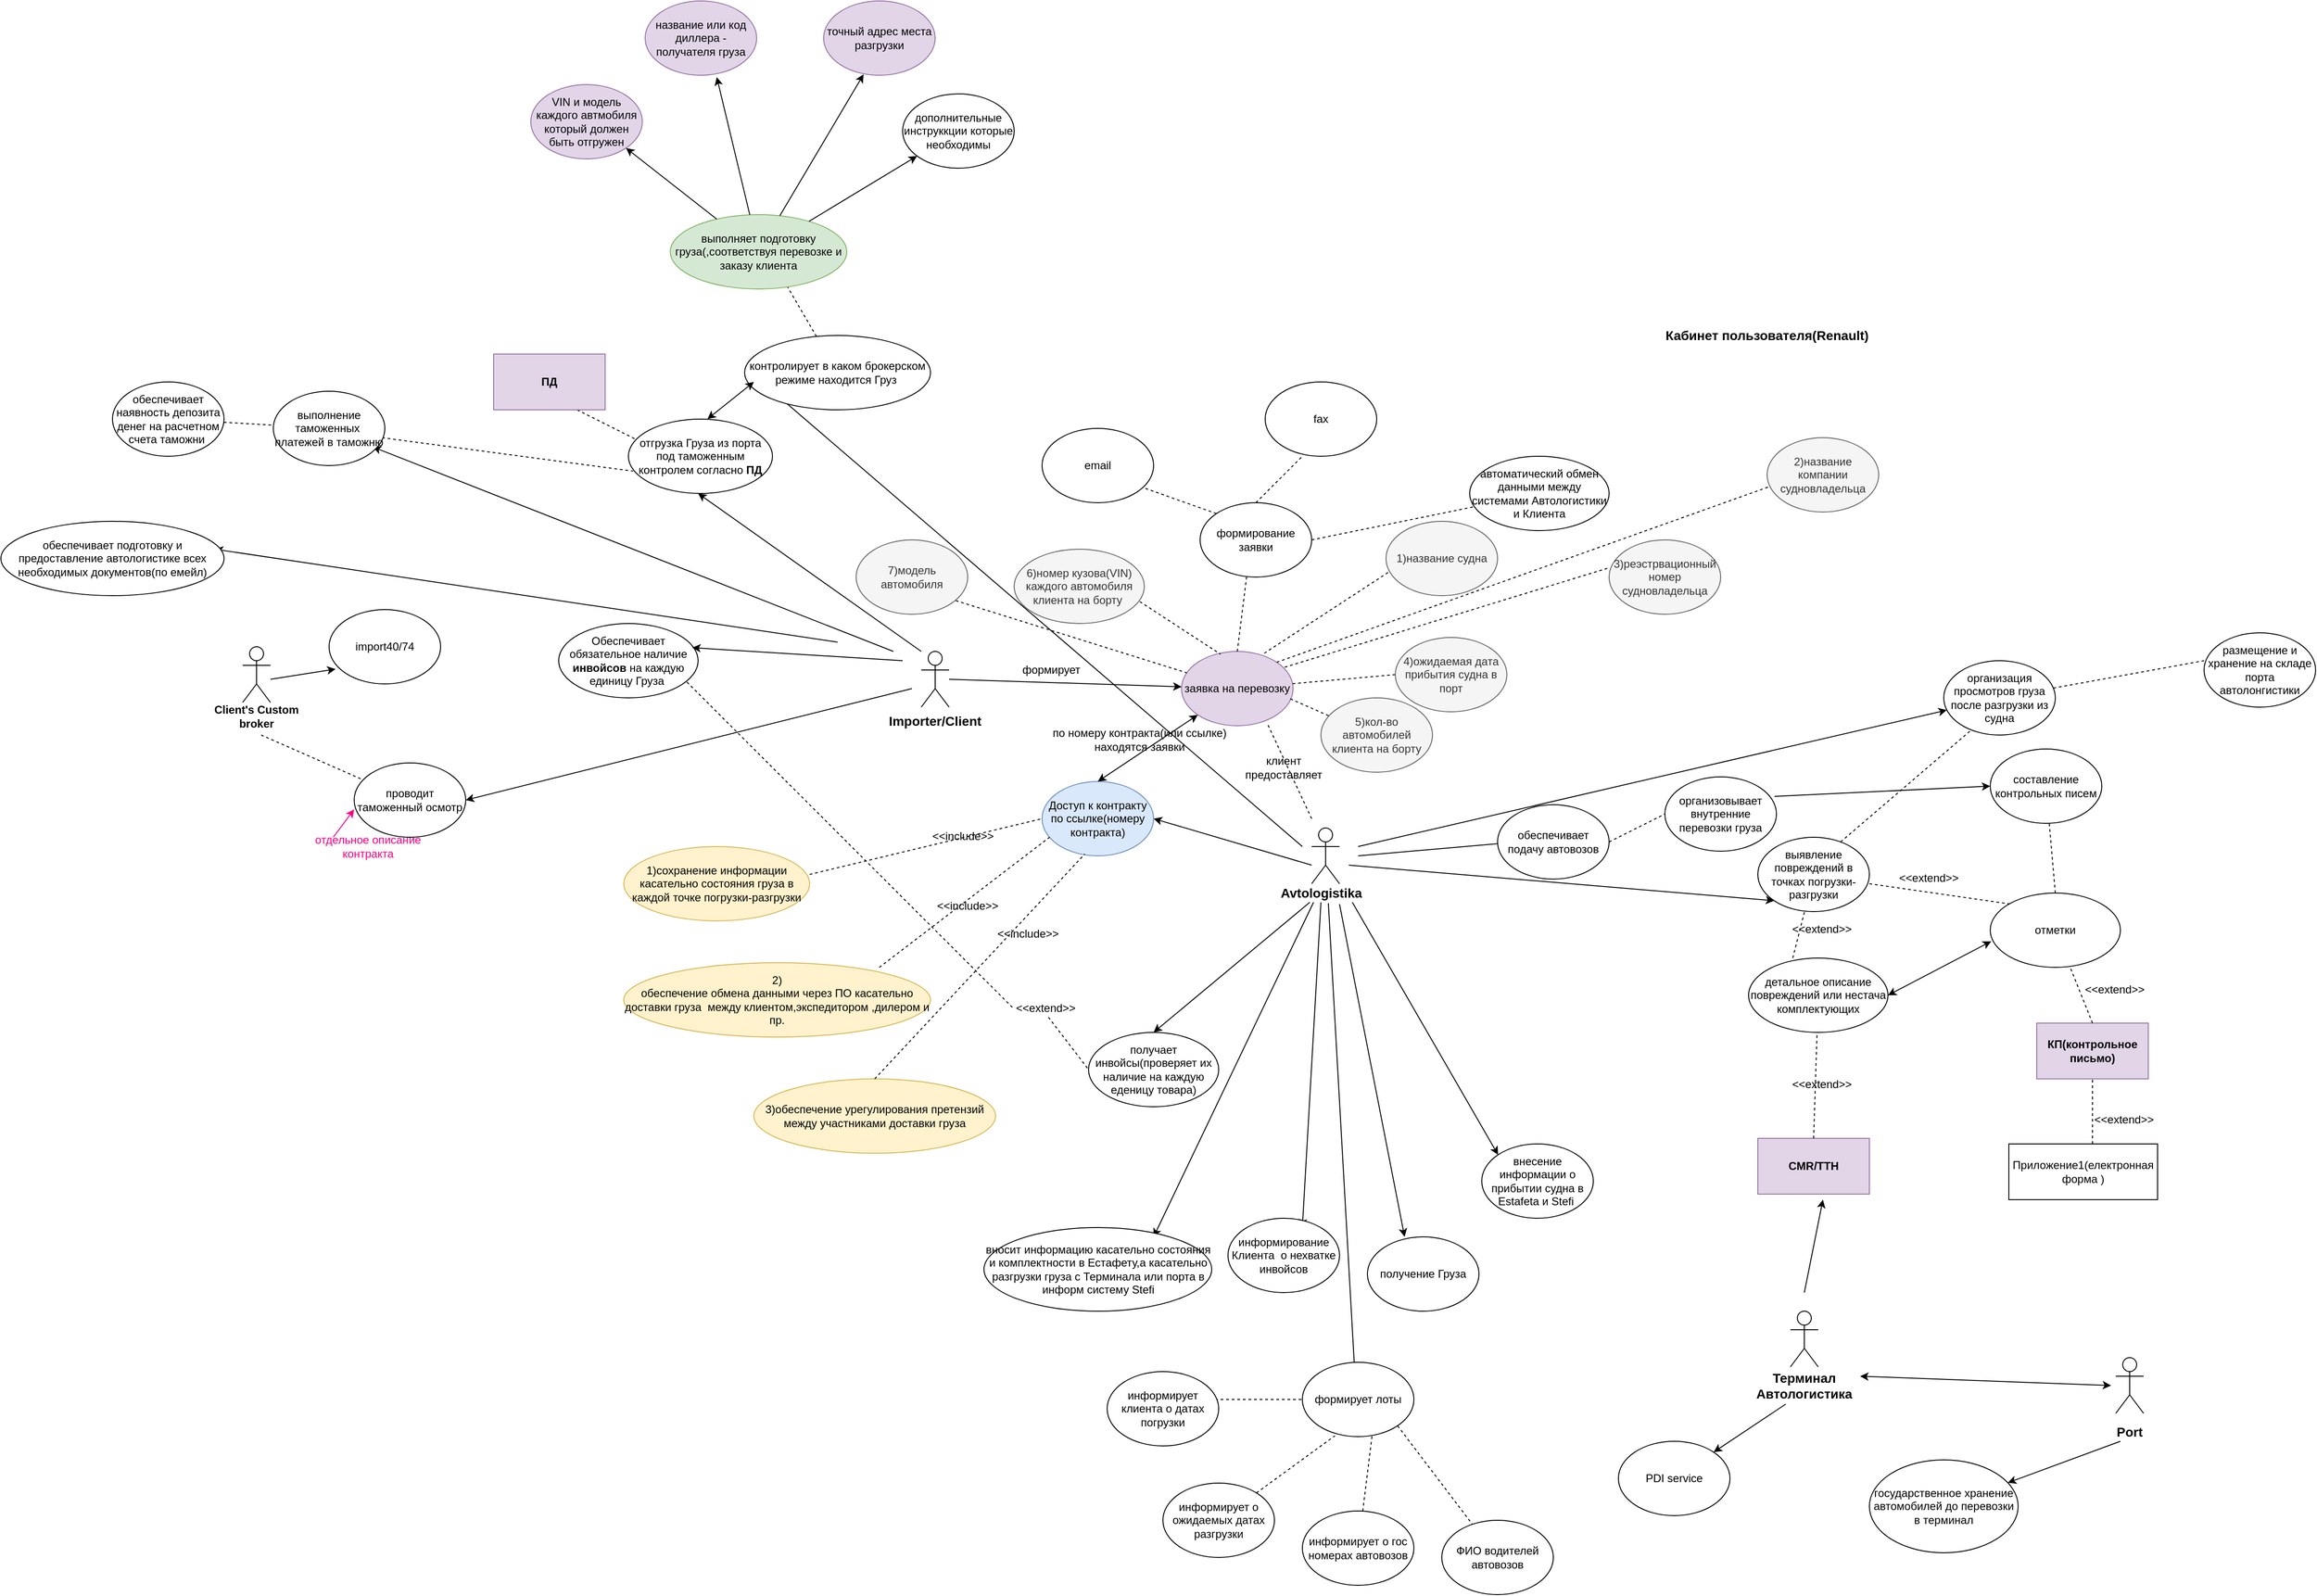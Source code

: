 <mxfile version="11.2.3" type="github" pages="1"><diagram id="N9pYC_5Z49YYsJh5muzs" name="Page-1"><mxGraphModel dx="3076" dy="1965" grid="1" gridSize="10" guides="1" tooltips="1" connect="1" arrows="1" fold="1" page="1" pageScale="1" pageWidth="827" pageHeight="1169" math="0" shadow="0"><root><mxCell id="0"/><mxCell id="1" parent="0"/><mxCell id="Rz2Q2j0IFhYW0Mu0R1Do-1" value="Actor" style="shape=umlActor;verticalLabelPosition=bottom;labelBackgroundColor=#ffffff;verticalAlign=top;html=1;outlineConnect=0;noLabel=1;" vertex="1" parent="1"><mxGeometry x="110" y="230" width="30" height="60" as="geometry"/></mxCell><mxCell id="Rz2Q2j0IFhYW0Mu0R1Do-2" value="&lt;b&gt;&lt;font style=&quot;font-size: 14px&quot;&gt;Avtologistika&lt;/font&gt;&lt;/b&gt;" style="text;html=1;strokeColor=none;fillColor=none;align=center;verticalAlign=middle;whiteSpace=wrap;rounded=0;" vertex="1" parent="1"><mxGeometry x="52.5" y="290" width="135" height="20" as="geometry"/></mxCell><mxCell id="Rz2Q2j0IFhYW0Mu0R1Do-3" value="" style="endArrow=classic;html=1;entryX=0;entryY=1;entryDx=0;entryDy=0;" edge="1" parent="1" target="Rz2Q2j0IFhYW0Mu0R1Do-5"><mxGeometry width="50" height="50" relative="1" as="geometry"><mxPoint x="150" y="270" as="sourcePoint"/><mxPoint x="250" y="120" as="targetPoint"/></mxGeometry></mxCell><mxCell id="Rz2Q2j0IFhYW0Mu0R1Do-4" value="&lt;b&gt;&lt;font style=&quot;font-size: 14px&quot;&gt;Кабинет пользователя(Renault)&lt;/font&gt;&lt;/b&gt;" style="text;html=1;strokeColor=none;fillColor=none;align=center;verticalAlign=middle;whiteSpace=wrap;rounded=0;" vertex="1" parent="1"><mxGeometry x="405" y="-320" width="390" height="40" as="geometry"/></mxCell><mxCell id="Rz2Q2j0IFhYW0Mu0R1Do-5" value="выявление повреждений в точках погрузки-разгрузки" style="ellipse;whiteSpace=wrap;html=1;" vertex="1" parent="1"><mxGeometry x="590" y="240" width="120" height="80" as="geometry"/></mxCell><mxCell id="Rz2Q2j0IFhYW0Mu0R1Do-6" value="&lt;b&gt;CMR/TTH&lt;/b&gt;" style="rounded=0;whiteSpace=wrap;html=1;fillColor=#e1d5e7;strokeColor=#9673a6;" vertex="1" parent="1"><mxGeometry x="590" y="564" width="120" height="60" as="geometry"/></mxCell><mxCell id="Rz2Q2j0IFhYW0Mu0R1Do-7" value="&lt;b&gt;КП(контрольное письмо)&lt;/b&gt;" style="rounded=0;whiteSpace=wrap;html=1;fillColor=#e1d5e7;strokeColor=#9673a6;" vertex="1" parent="1"><mxGeometry x="890" y="440" width="120" height="60" as="geometry"/></mxCell><mxCell id="Rz2Q2j0IFhYW0Mu0R1Do-8" value="" style="endArrow=none;dashed=1;html=1;exitX=0.5;exitY=0;exitDx=0;exitDy=0;" edge="1" parent="1" source="Rz2Q2j0IFhYW0Mu0R1Do-6" target="Rz2Q2j0IFhYW0Mu0R1Do-9"><mxGeometry width="50" height="50" relative="1" as="geometry"><mxPoint x="610" y="480" as="sourcePoint"/><mxPoint x="660" y="440" as="targetPoint"/></mxGeometry></mxCell><mxCell id="Rz2Q2j0IFhYW0Mu0R1Do-9" value="детальное описание повреждений или нестача комплектующих" style="ellipse;whiteSpace=wrap;html=1;" vertex="1" parent="1"><mxGeometry x="580" y="370" width="150" height="80" as="geometry"/></mxCell><mxCell id="Rz2Q2j0IFhYW0Mu0R1Do-10" value="" style="endArrow=none;dashed=1;html=1;exitX=0.317;exitY=0;exitDx=0;exitDy=0;exitPerimeter=0;" edge="1" parent="1" source="Rz2Q2j0IFhYW0Mu0R1Do-9" target="Rz2Q2j0IFhYW0Mu0R1Do-5"><mxGeometry width="50" height="50" relative="1" as="geometry"><mxPoint x="640" y="340" as="sourcePoint"/><mxPoint x="690" y="290" as="targetPoint"/></mxGeometry></mxCell><mxCell id="Rz2Q2j0IFhYW0Mu0R1Do-11" value="отметки" style="ellipse;whiteSpace=wrap;html=1;" vertex="1" parent="1"><mxGeometry x="840" y="300" width="140" height="80" as="geometry"/></mxCell><mxCell id="Rz2Q2j0IFhYW0Mu0R1Do-12" value="" style="endArrow=none;dashed=1;html=1;exitX=1;exitY=0.625;exitDx=0;exitDy=0;exitPerimeter=0;entryX=0;entryY=0;entryDx=0;entryDy=0;" edge="1" parent="1" source="Rz2Q2j0IFhYW0Mu0R1Do-5" target="Rz2Q2j0IFhYW0Mu0R1Do-11"><mxGeometry width="50" height="50" relative="1" as="geometry"><mxPoint x="760" y="300" as="sourcePoint"/><mxPoint x="810" y="250" as="targetPoint"/></mxGeometry></mxCell><mxCell id="Rz2Q2j0IFhYW0Mu0R1Do-13" value="" style="endArrow=none;dashed=1;html=1;exitX=0.5;exitY=0;exitDx=0;exitDy=0;" edge="1" parent="1" source="Rz2Q2j0IFhYW0Mu0R1Do-7" target="Rz2Q2j0IFhYW0Mu0R1Do-11"><mxGeometry width="50" height="50" relative="1" as="geometry"><mxPoint x="960" y="420" as="sourcePoint"/><mxPoint x="1010" y="370" as="targetPoint"/></mxGeometry></mxCell><mxCell id="Rz2Q2j0IFhYW0Mu0R1Do-14" value="" style="endArrow=classic;startArrow=classic;html=1;entryX=0.007;entryY=0.65;entryDx=0;entryDy=0;entryPerimeter=0;exitX=1;exitY=0.5;exitDx=0;exitDy=0;" edge="1" parent="1" source="Rz2Q2j0IFhYW0Mu0R1Do-9" target="Rz2Q2j0IFhYW0Mu0R1Do-11"><mxGeometry width="50" height="50" relative="1" as="geometry"><mxPoint x="760" y="400" as="sourcePoint"/><mxPoint x="810" y="350" as="targetPoint"/></mxGeometry></mxCell><mxCell id="Rz2Q2j0IFhYW0Mu0R1Do-16" value="&amp;lt;&amp;lt;extend&amp;gt;&amp;gt;" style="text;html=1;" vertex="1" parent="1"><mxGeometry x="740" y="270" width="40" height="30" as="geometry"/></mxCell><mxCell id="Rz2Q2j0IFhYW0Mu0R1Do-17" value="&amp;lt;&amp;lt;extend&amp;gt;&amp;gt;" style="text;html=1;" vertex="1" parent="1"><mxGeometry x="625" y="325" width="40" height="30" as="geometry"/></mxCell><mxCell id="Rz2Q2j0IFhYW0Mu0R1Do-18" value="&amp;lt;&amp;lt;extend&amp;gt;&amp;gt;" style="text;html=1;" vertex="1" parent="1"><mxGeometry x="625" y="492" width="40" height="30" as="geometry"/></mxCell><mxCell id="Rz2Q2j0IFhYW0Mu0R1Do-19" value="&amp;lt;&amp;lt;extend&amp;gt;&amp;gt;" style="text;html=1;" vertex="1" parent="1"><mxGeometry x="940" y="390" width="40" height="30" as="geometry"/></mxCell><mxCell id="Rz2Q2j0IFhYW0Mu0R1Do-22" value="" style="endArrow=none;dashed=1;html=1;entryX=0.5;entryY=1;entryDx=0;entryDy=0;" edge="1" parent="1" target="Rz2Q2j0IFhYW0Mu0R1Do-7"><mxGeometry width="50" height="50" relative="1" as="geometry"><mxPoint x="950" y="570" as="sourcePoint"/><mxPoint x="960" y="550" as="targetPoint"/></mxGeometry></mxCell><mxCell id="Rz2Q2j0IFhYW0Mu0R1Do-23" value="&amp;lt;&amp;lt;extend&amp;gt;&amp;gt;" style="text;html=1;" vertex="1" parent="1"><mxGeometry x="950" y="530" width="40" height="30" as="geometry"/></mxCell><mxCell id="Rz2Q2j0IFhYW0Mu0R1Do-24" value="Приложение1(електронная форма )" style="rounded=0;whiteSpace=wrap;html=1;" vertex="1" parent="1"><mxGeometry x="860" y="570" width="160" height="60" as="geometry"/></mxCell><mxCell id="Rz2Q2j0IFhYW0Mu0R1Do-25" value="Доступ к контракту по ссылке(номеру контракта)" style="ellipse;whiteSpace=wrap;html=1;fillColor=#dae8fc;strokeColor=#6c8ebf;" vertex="1" parent="1"><mxGeometry x="-180" y="180" width="120" height="80" as="geometry"/></mxCell><mxCell id="Rz2Q2j0IFhYW0Mu0R1Do-26" value="" style="endArrow=classic;html=1;entryX=1;entryY=0.5;entryDx=0;entryDy=0;" edge="1" parent="1" target="Rz2Q2j0IFhYW0Mu0R1Do-25"><mxGeometry width="50" height="50" relative="1" as="geometry"><mxPoint x="110" y="270" as="sourcePoint"/><mxPoint x="30" y="190" as="targetPoint"/></mxGeometry></mxCell><mxCell id="Rz2Q2j0IFhYW0Mu0R1Do-27" value="заявка на перевозку" style="ellipse;whiteSpace=wrap;html=1;fillColor=#e1d5e7;strokeColor=#9673a6;" vertex="1" parent="1"><mxGeometry x="-30" y="40" width="120" height="80" as="geometry"/></mxCell><mxCell id="Rz2Q2j0IFhYW0Mu0R1Do-28" value="" style="endArrow=classic;startArrow=classic;html=1;entryX=0;entryY=1;entryDx=0;entryDy=0;exitX=0.5;exitY=0;exitDx=0;exitDy=0;" edge="1" parent="1" source="Rz2Q2j0IFhYW0Mu0R1Do-25" target="Rz2Q2j0IFhYW0Mu0R1Do-27"><mxGeometry width="50" height="50" relative="1" as="geometry"><mxPoint x="-120" y="170" as="sourcePoint"/><mxPoint x="-70" y="120" as="targetPoint"/></mxGeometry></mxCell><mxCell id="Rz2Q2j0IFhYW0Mu0R1Do-29" value="по номеру контракта(или ссылке) находятся заявки" style="text;html=1;strokeColor=none;fillColor=none;align=center;verticalAlign=middle;whiteSpace=wrap;rounded=0;" vertex="1" parent="1"><mxGeometry x="-180" y="125" width="210" height="20" as="geometry"/></mxCell><mxCell id="Rz2Q2j0IFhYW0Mu0R1Do-30" value="" style="endArrow=none;dashed=1;html=1;exitX=0.5;exitY=0;exitDx=0;exitDy=0;" edge="1" parent="1" source="Rz2Q2j0IFhYW0Mu0R1Do-27"><mxGeometry width="50" height="50" relative="1" as="geometry"><mxPoint x="-20" y="50" as="sourcePoint"/><mxPoint x="40" y="-40" as="targetPoint"/></mxGeometry></mxCell><mxCell id="Rz2Q2j0IFhYW0Mu0R1Do-31" value="формирование заявки" style="ellipse;whiteSpace=wrap;html=1;" vertex="1" parent="1"><mxGeometry x="-10" y="-120" width="120" height="80" as="geometry"/></mxCell><mxCell id="Rz2Q2j0IFhYW0Mu0R1Do-32" value="" style="endArrow=none;dashed=1;html=1;exitX=0;exitY=0;exitDx=0;exitDy=0;" edge="1" parent="1" source="Rz2Q2j0IFhYW0Mu0R1Do-31"><mxGeometry width="50" height="50" relative="1" as="geometry"><mxPoint x="-50" y="-110" as="sourcePoint"/><mxPoint x="-110" y="-150" as="targetPoint"/></mxGeometry></mxCell><mxCell id="Rz2Q2j0IFhYW0Mu0R1Do-33" value="email" style="ellipse;whiteSpace=wrap;html=1;" vertex="1" parent="1"><mxGeometry x="-180" y="-200" width="120" height="80" as="geometry"/></mxCell><mxCell id="Rz2Q2j0IFhYW0Mu0R1Do-34" value="" style="endArrow=none;dashed=1;html=1;" edge="1" parent="1"><mxGeometry width="50" height="50" relative="1" as="geometry"><mxPoint x="50" y="-120" as="sourcePoint"/><mxPoint x="100" y="-170" as="targetPoint"/></mxGeometry></mxCell><mxCell id="Rz2Q2j0IFhYW0Mu0R1Do-35" value="fax" style="ellipse;whiteSpace=wrap;html=1;" vertex="1" parent="1"><mxGeometry x="60" y="-250" width="120" height="80" as="geometry"/></mxCell><mxCell id="Rz2Q2j0IFhYW0Mu0R1Do-36" value="автоматический обмен данными между системами Автологистики и Клиента" style="ellipse;whiteSpace=wrap;html=1;" vertex="1" parent="1"><mxGeometry x="280" y="-170" width="150" height="80" as="geometry"/></mxCell><mxCell id="Rz2Q2j0IFhYW0Mu0R1Do-37" value="" style="endArrow=none;dashed=1;html=1;exitX=1;exitY=0.5;exitDx=0;exitDy=0;" edge="1" parent="1" source="Rz2Q2j0IFhYW0Mu0R1Do-31" target="Rz2Q2j0IFhYW0Mu0R1Do-36"><mxGeometry width="50" height="50" relative="1" as="geometry"><mxPoint x="170" y="-80" as="sourcePoint"/><mxPoint x="220" y="-130" as="targetPoint"/></mxGeometry></mxCell><mxCell id="Rz2Q2j0IFhYW0Mu0R1Do-38" value="" style="endArrow=classic;html=1;" edge="1" parent="1" target="Rz2Q2j0IFhYW0Mu0R1Do-27"><mxGeometry width="50" height="50" relative="1" as="geometry"><mxPoint x="-280" y="70" as="sourcePoint"/><mxPoint x="-60" y="30" as="targetPoint"/></mxGeometry></mxCell><mxCell id="Rz2Q2j0IFhYW0Mu0R1Do-39" value="Actor" style="shape=umlActor;verticalLabelPosition=bottom;labelBackgroundColor=#ffffff;verticalAlign=top;html=1;outlineConnect=0;noLabel=1;" vertex="1" parent="1"><mxGeometry x="-310" y="40" width="30" height="60" as="geometry"/></mxCell><mxCell id="Rz2Q2j0IFhYW0Mu0R1Do-40" value="&lt;b&gt;&lt;font style=&quot;font-size: 14px&quot;&gt;Importer/Client&lt;/font&gt;&lt;/b&gt;" style="text;html=1;strokeColor=none;fillColor=none;align=center;verticalAlign=middle;whiteSpace=wrap;rounded=0;" vertex="1" parent="1"><mxGeometry x="-330" y="105" width="70" height="20" as="geometry"/></mxCell><mxCell id="Rz2Q2j0IFhYW0Mu0R1Do-43" value="формирует" style="text;html=1;strokeColor=none;fillColor=none;align=center;verticalAlign=middle;whiteSpace=wrap;rounded=0;" vertex="1" parent="1"><mxGeometry x="-190" y="50" width="40" height="20" as="geometry"/></mxCell><mxCell id="Rz2Q2j0IFhYW0Mu0R1Do-44" value="" style="endArrow=none;dashed=1;html=1;exitX=1;exitY=0;exitDx=0;exitDy=0;" edge="1" parent="1" source="Rz2Q2j0IFhYW0Mu0R1Do-27"><mxGeometry width="50" height="50" relative="1" as="geometry"><mxPoint x="80" y="80" as="sourcePoint"/><mxPoint x="610" y="-140" as="targetPoint"/></mxGeometry></mxCell><mxCell id="Rz2Q2j0IFhYW0Mu0R1Do-45" value="" style="endArrow=none;dashed=1;html=1;" edge="1" parent="1" source="Rz2Q2j0IFhYW0Mu0R1Do-27"><mxGeometry width="50" height="50" relative="1" as="geometry"><mxPoint x="150" y="100" as="sourcePoint"/><mxPoint x="200" y="65" as="targetPoint"/></mxGeometry></mxCell><mxCell id="Rz2Q2j0IFhYW0Mu0R1Do-46" value="" style="endArrow=none;dashed=1;html=1;exitX=0.925;exitY=0.213;exitDx=0;exitDy=0;exitPerimeter=0;" edge="1" parent="1" source="Rz2Q2j0IFhYW0Mu0R1Do-27"><mxGeometry width="50" height="50" relative="1" as="geometry"><mxPoint x="170" y="50" as="sourcePoint"/><mxPoint x="430" y="-50" as="targetPoint"/></mxGeometry></mxCell><mxCell id="Rz2Q2j0IFhYW0Mu0R1Do-47" value="" style="endArrow=none;dashed=1;html=1;exitX=0.742;exitY=0.025;exitDx=0;exitDy=0;exitPerimeter=0;" edge="1" parent="1" source="Rz2Q2j0IFhYW0Mu0R1Do-27"><mxGeometry width="50" height="50" relative="1" as="geometry"><mxPoint x="80" y="40" as="sourcePoint"/><mxPoint x="200" y="-50" as="targetPoint"/></mxGeometry></mxCell><mxCell id="Rz2Q2j0IFhYW0Mu0R1Do-48" value="1)название судна" style="ellipse;whiteSpace=wrap;html=1;fillColor=#f5f5f5;strokeColor=#666666;fontColor=#333333;" vertex="1" parent="1"><mxGeometry x="190" y="-100" width="120" height="80" as="geometry"/></mxCell><mxCell id="Rz2Q2j0IFhYW0Mu0R1Do-49" value="4)ожидаемая дата прибытия судна в порт" style="ellipse;whiteSpace=wrap;html=1;fillColor=#f5f5f5;strokeColor=#666666;fontColor=#333333;" vertex="1" parent="1"><mxGeometry x="200" y="25" width="120" height="80" as="geometry"/></mxCell><mxCell id="Rz2Q2j0IFhYW0Mu0R1Do-50" value="2)название компании судновладельца" style="ellipse;whiteSpace=wrap;html=1;fillColor=#f5f5f5;strokeColor=#666666;fontColor=#333333;" vertex="1" parent="1"><mxGeometry x="600" y="-190" width="120" height="80" as="geometry"/></mxCell><mxCell id="Rz2Q2j0IFhYW0Mu0R1Do-51" value="3)реэстрвационный номер судновладельца" style="ellipse;whiteSpace=wrap;html=1;fillColor=#f5f5f5;strokeColor=#666666;fontColor=#333333;" vertex="1" parent="1"><mxGeometry x="430" y="-80" width="120" height="80" as="geometry"/></mxCell><mxCell id="Rz2Q2j0IFhYW0Mu0R1Do-52" value="" style="endArrow=none;dashed=1;html=1;exitX=0.975;exitY=0.638;exitDx=0;exitDy=0;exitPerimeter=0;" edge="1" parent="1" source="Rz2Q2j0IFhYW0Mu0R1Do-27"><mxGeometry width="50" height="50" relative="1" as="geometry"><mxPoint x="80" y="160" as="sourcePoint"/><mxPoint x="130" y="110" as="targetPoint"/></mxGeometry></mxCell><mxCell id="Rz2Q2j0IFhYW0Mu0R1Do-53" value="5)кол-во автомобилей клиента на борту" style="ellipse;whiteSpace=wrap;html=1;fillColor=#f5f5f5;strokeColor=#666666;fontColor=#333333;" vertex="1" parent="1"><mxGeometry x="120" y="90" width="120" height="80" as="geometry"/></mxCell><mxCell id="Rz2Q2j0IFhYW0Mu0R1Do-54" value="" style="endArrow=none;dashed=1;html=1;entryX=0.35;entryY=0.038;entryDx=0;entryDy=0;entryPerimeter=0;" edge="1" parent="1" target="Rz2Q2j0IFhYW0Mu0R1Do-27"><mxGeometry width="50" height="50" relative="1" as="geometry"><mxPoint x="-100" y="-30" as="sourcePoint"/><mxPoint x="-40" as="targetPoint"/></mxGeometry></mxCell><mxCell id="Rz2Q2j0IFhYW0Mu0R1Do-55" value="6)номер кузова(VIN) каждого автомобиля клиента на борту&amp;nbsp;" style="ellipse;whiteSpace=wrap;html=1;fillColor=#f5f5f5;strokeColor=#666666;fontColor=#333333;" vertex="1" parent="1"><mxGeometry x="-210" y="-70" width="140" height="80" as="geometry"/></mxCell><mxCell id="Rz2Q2j0IFhYW0Mu0R1Do-56" value="" style="endArrow=none;dashed=1;html=1;" edge="1" parent="1" target="Rz2Q2j0IFhYW0Mu0R1Do-27"><mxGeometry width="50" height="50" relative="1" as="geometry"><mxPoint x="-290" y="-20" as="sourcePoint"/><mxPoint x="-60" y="10" as="targetPoint"/></mxGeometry></mxCell><mxCell id="Rz2Q2j0IFhYW0Mu0R1Do-57" value="7)модель автомобиля" style="ellipse;whiteSpace=wrap;html=1;fillColor=#f5f5f5;strokeColor=#666666;fontColor=#333333;" vertex="1" parent="1"><mxGeometry x="-380" y="-80" width="120" height="80" as="geometry"/></mxCell><mxCell id="Rz2Q2j0IFhYW0Mu0R1Do-59" value="" style="endArrow=none;dashed=1;html=1;entryX=0;entryY=0.5;entryDx=0;entryDy=0;" edge="1" parent="1" target="Rz2Q2j0IFhYW0Mu0R1Do-25"><mxGeometry width="50" height="50" relative="1" as="geometry"><mxPoint x="-430" y="280" as="sourcePoint"/><mxPoint x="-230" y="250" as="targetPoint"/></mxGeometry></mxCell><mxCell id="Rz2Q2j0IFhYW0Mu0R1Do-60" value="1)&lt;span&gt;сохранение информации касательно состояния груза в каждой точке погрузки-разгрузки&lt;/span&gt;" style="ellipse;whiteSpace=wrap;html=1;fillColor=#fff2cc;strokeColor=#d6b656;" vertex="1" parent="1"><mxGeometry x="-630" y="250" width="200" height="80" as="geometry"/></mxCell><mxCell id="Rz2Q2j0IFhYW0Mu0R1Do-61" value="2)&lt;br/&gt;обеспечение обмена данными через ПО касательно доставки груза&amp;nbsp; между клиентом,экспедитором ,дилером и пр." style="ellipse;whiteSpace=wrap;html=1;fillColor=#fff2cc;strokeColor=#d6b656;" vertex="1" parent="1"><mxGeometry x="-630" y="375" width="330" height="80" as="geometry"/></mxCell><mxCell id="Rz2Q2j0IFhYW0Mu0R1Do-62" value="" style="endArrow=none;dashed=1;html=1;entryX=0.067;entryY=0.75;entryDx=0;entryDy=0;entryPerimeter=0;exitX=0.833;exitY=0.063;exitDx=0;exitDy=0;exitPerimeter=0;" edge="1" parent="1" source="Rz2Q2j0IFhYW0Mu0R1Do-61" target="Rz2Q2j0IFhYW0Mu0R1Do-25"><mxGeometry width="50" height="50" relative="1" as="geometry"><mxPoint x="-250" y="330" as="sourcePoint"/><mxPoint x="-200" y="280" as="targetPoint"/></mxGeometry></mxCell><mxCell id="Rz2Q2j0IFhYW0Mu0R1Do-63" value="&lt;span style=&quot;white-space: normal&quot;&gt;3)обеспечение урегулирования претензий между участниками доставки груза&lt;/span&gt;" style="ellipse;whiteSpace=wrap;html=1;fillColor=#fff2cc;strokeColor=#d6b656;" vertex="1" parent="1"><mxGeometry x="-490" y="500" width="260" height="80" as="geometry"/></mxCell><mxCell id="Rz2Q2j0IFhYW0Mu0R1Do-64" value="" style="endArrow=none;dashed=1;html=1;entryX=0.383;entryY=0.975;entryDx=0;entryDy=0;entryPerimeter=0;exitX=0.5;exitY=0;exitDx=0;exitDy=0;" edge="1" parent="1" source="Rz2Q2j0IFhYW0Mu0R1Do-63" target="Rz2Q2j0IFhYW0Mu0R1Do-25"><mxGeometry width="50" height="50" relative="1" as="geometry"><mxPoint x="-160" y="360" as="sourcePoint"/><mxPoint x="-110" y="310" as="targetPoint"/></mxGeometry></mxCell><mxCell id="Rz2Q2j0IFhYW0Mu0R1Do-65" value="&amp;lt;&amp;lt;include&amp;gt;&amp;gt;" style="text;html=1;" vertex="1" parent="1"><mxGeometry x="-230" y="330" width="40" height="30" as="geometry"/></mxCell><mxCell id="Rz2Q2j0IFhYW0Mu0R1Do-66" value="&amp;lt;&amp;lt;include&amp;gt;&amp;gt;" style="text;html=1;" vertex="1" parent="1"><mxGeometry x="-300" y="225" width="40" height="30" as="geometry"/></mxCell><mxCell id="Rz2Q2j0IFhYW0Mu0R1Do-67" value="&amp;lt;&amp;lt;include&amp;gt;&amp;gt;" style="text;html=1;" vertex="1" parent="1"><mxGeometry x="-295" y="300" width="40" height="30" as="geometry"/></mxCell><mxCell id="Rz2Q2j0IFhYW0Mu0R1Do-68" value="Обеспечивает обязательное наличие &lt;b&gt;инвойсов &lt;/b&gt;на каждую единицу Груза&amp;nbsp;" style="ellipse;whiteSpace=wrap;html=1;" vertex="1" parent="1"><mxGeometry x="-700" y="10" width="150" height="80" as="geometry"/></mxCell><mxCell id="Rz2Q2j0IFhYW0Mu0R1Do-69" value="" style="endArrow=classic;html=1;entryX=0.958;entryY=0.325;entryDx=0;entryDy=0;entryPerimeter=0;" edge="1" parent="1" target="Rz2Q2j0IFhYW0Mu0R1Do-68"><mxGeometry width="50" height="50" relative="1" as="geometry"><mxPoint x="-330" y="50" as="sourcePoint"/><mxPoint x="-410" y="10" as="targetPoint"/></mxGeometry></mxCell><mxCell id="Rz2Q2j0IFhYW0Mu0R1Do-70" value="получает инвойсы(проверяет их наличие на каждую еденицу товара)" style="ellipse;whiteSpace=wrap;html=1;" vertex="1" parent="1"><mxGeometry x="-130" y="450" width="140" height="80" as="geometry"/></mxCell><mxCell id="Rz2Q2j0IFhYW0Mu0R1Do-71" value="" style="endArrow=classic;html=1;entryX=0.5;entryY=0;entryDx=0;entryDy=0;" edge="1" parent="1" source="Rz2Q2j0IFhYW0Mu0R1Do-2" target="Rz2Q2j0IFhYW0Mu0R1Do-70"><mxGeometry width="50" height="50" relative="1" as="geometry"><mxPoint y="380" as="sourcePoint"/><mxPoint x="50" y="330" as="targetPoint"/></mxGeometry></mxCell><mxCell id="Rz2Q2j0IFhYW0Mu0R1Do-72" value="" style="endArrow=none;dashed=1;html=1;exitX=0.92;exitY=0.788;exitDx=0;exitDy=0;exitPerimeter=0;entryX=0;entryY=0.5;entryDx=0;entryDy=0;" edge="1" parent="1" source="Rz2Q2j0IFhYW0Mu0R1Do-73" target="Rz2Q2j0IFhYW0Mu0R1Do-70"><mxGeometry width="50" height="50" relative="1" as="geometry"><mxPoint x="-480" y="190" as="sourcePoint"/><mxPoint x="-430" y="140" as="targetPoint"/></mxGeometry></mxCell><mxCell id="Rz2Q2j0IFhYW0Mu0R1Do-73" value="&amp;lt;&amp;lt;extend&amp;gt;&amp;gt;" style="text;html=1;" vertex="1" parent="1"><mxGeometry x="-210" y="410" width="40" height="30" as="geometry"/></mxCell><mxCell id="Rz2Q2j0IFhYW0Mu0R1Do-74" value="" style="endArrow=none;dashed=1;html=1;exitX=0.92;exitY=0.788;exitDx=0;exitDy=0;exitPerimeter=0;entryX=0;entryY=0.5;entryDx=0;entryDy=0;" edge="1" parent="1" source="Rz2Q2j0IFhYW0Mu0R1Do-68" target="Rz2Q2j0IFhYW0Mu0R1Do-73"><mxGeometry width="50" height="50" relative="1" as="geometry"><mxPoint x="-562" y="73.04" as="sourcePoint"/><mxPoint x="-80" y="490" as="targetPoint"/></mxGeometry></mxCell><mxCell id="Rz2Q2j0IFhYW0Mu0R1Do-75" value="" style="endArrow=classic;html=1;exitX=0.5;exitY=1;exitDx=0;exitDy=0;" edge="1" parent="1" source="Rz2Q2j0IFhYW0Mu0R1Do-2"><mxGeometry width="50" height="50" relative="1" as="geometry"><mxPoint x="110" y="550" as="sourcePoint"/><mxPoint x="100" y="660" as="targetPoint"/></mxGeometry></mxCell><mxCell id="Rz2Q2j0IFhYW0Mu0R1Do-76" value="информирование Клиента&amp;nbsp; о нехватке инвойсов" style="ellipse;whiteSpace=wrap;html=1;" vertex="1" parent="1"><mxGeometry x="20" y="650" width="120" height="80" as="geometry"/></mxCell><mxCell id="Rz2Q2j0IFhYW0Mu0R1Do-77" value="" style="endArrow=classic;html=1;exitX=0.648;exitY=1.1;exitDx=0;exitDy=0;exitPerimeter=0;" edge="1" parent="1" source="Rz2Q2j0IFhYW0Mu0R1Do-2"><mxGeometry width="50" height="50" relative="1" as="geometry"><mxPoint x="140" y="320" as="sourcePoint"/><mxPoint x="210" y="670" as="targetPoint"/></mxGeometry></mxCell><mxCell id="Rz2Q2j0IFhYW0Mu0R1Do-78" value="получение Груза" style="ellipse;whiteSpace=wrap;html=1;" vertex="1" parent="1"><mxGeometry x="170" y="670" width="120" height="80" as="geometry"/></mxCell><mxCell id="Rz2Q2j0IFhYW0Mu0R1Do-79" value="" style="endArrow=classic;html=1;" edge="1" parent="1" target="Rz2Q2j0IFhYW0Mu0R1Do-80"><mxGeometry width="50" height="50" relative="1" as="geometry"><mxPoint x="160" y="250" as="sourcePoint"/><mxPoint x="560" y="90" as="targetPoint"/></mxGeometry></mxCell><mxCell id="Rz2Q2j0IFhYW0Mu0R1Do-80" value="организация просмотров груза после разгрузки из судна" style="ellipse;whiteSpace=wrap;html=1;" vertex="1" parent="1"><mxGeometry x="790" y="50" width="120" height="80" as="geometry"/></mxCell><mxCell id="Rz2Q2j0IFhYW0Mu0R1Do-81" value="составление контрольных писем" style="ellipse;whiteSpace=wrap;html=1;" vertex="1" parent="1"><mxGeometry x="840" y="145" width="120" height="80" as="geometry"/></mxCell><mxCell id="Rz2Q2j0IFhYW0Mu0R1Do-82" value="" style="endArrow=classic;html=1;entryX=0;entryY=0.5;entryDx=0;entryDy=0;exitX=0.983;exitY=0.263;exitDx=0;exitDy=0;exitPerimeter=0;" edge="1" parent="1" source="Rz2Q2j0IFhYW0Mu0R1Do-132" target="Rz2Q2j0IFhYW0Mu0R1Do-81"><mxGeometry width="50" height="50" relative="1" as="geometry"><mxPoint x="710" y="180" as="sourcePoint"/><mxPoint x="580" y="170" as="targetPoint"/></mxGeometry></mxCell><mxCell id="Rz2Q2j0IFhYW0Mu0R1Do-87" value="" style="endArrow=none;dashed=1;html=1;exitX=0.5;exitY=0;exitDx=0;exitDy=0;" edge="1" parent="1" source="Rz2Q2j0IFhYW0Mu0R1Do-11" target="Rz2Q2j0IFhYW0Mu0R1Do-81"><mxGeometry width="50" height="50" relative="1" as="geometry"><mxPoint x="930" y="290" as="sourcePoint"/><mxPoint x="980" y="240" as="targetPoint"/></mxGeometry></mxCell><mxCell id="Rz2Q2j0IFhYW0Mu0R1Do-88" value="" style="endArrow=none;dashed=1;html=1;entryX=0.233;entryY=0.95;entryDx=0;entryDy=0;entryPerimeter=0;exitX=0.742;exitY=0.063;exitDx=0;exitDy=0;exitPerimeter=0;" edge="1" parent="1" source="Rz2Q2j0IFhYW0Mu0R1Do-5" target="Rz2Q2j0IFhYW0Mu0R1Do-80"><mxGeometry width="50" height="50" relative="1" as="geometry"><mxPoint x="690" y="240" as="sourcePoint"/><mxPoint x="810" y="150" as="targetPoint"/></mxGeometry></mxCell><mxCell id="Rz2Q2j0IFhYW0Mu0R1Do-89" value="" style="endArrow=classic;html=1;exitX=0.75;exitY=1;exitDx=0;exitDy=0;entryX=0;entryY=0;entryDx=0;entryDy=0;" edge="1" parent="1" source="Rz2Q2j0IFhYW0Mu0R1Do-2" target="Rz2Q2j0IFhYW0Mu0R1Do-90"><mxGeometry width="50" height="50" relative="1" as="geometry"><mxPoint x="230" y="480" as="sourcePoint"/><mxPoint x="390" y="830" as="targetPoint"/></mxGeometry></mxCell><mxCell id="Rz2Q2j0IFhYW0Mu0R1Do-90" value="внесение информации о прибытии судна в Estafeta и Stefi&amp;nbsp;" style="ellipse;whiteSpace=wrap;html=1;" vertex="1" parent="1"><mxGeometry x="293" y="570" width="120" height="80" as="geometry"/></mxCell><mxCell id="Rz2Q2j0IFhYW0Mu0R1Do-91" value="" style="endArrow=none;dashed=1;html=1;" edge="1" parent="1" source="Rz2Q2j0IFhYW0Mu0R1Do-80"><mxGeometry width="50" height="50" relative="1" as="geometry"><mxPoint x="1020" y="100" as="sourcePoint"/><mxPoint x="1070" y="50" as="targetPoint"/></mxGeometry></mxCell><mxCell id="Rz2Q2j0IFhYW0Mu0R1Do-92" value="размещение и хранение на складе порта автолонгистики" style="ellipse;whiteSpace=wrap;html=1;" vertex="1" parent="1"><mxGeometry x="1070" y="20" width="120" height="80" as="geometry"/></mxCell><mxCell id="Rz2Q2j0IFhYW0Mu0R1Do-93" value="" style="endArrow=classic;html=1;" edge="1" parent="1"><mxGeometry width="50" height="50" relative="1" as="geometry"><mxPoint x="-320" y="80" as="sourcePoint"/><mxPoint x="-800" y="200" as="targetPoint"/></mxGeometry></mxCell><mxCell id="Rz2Q2j0IFhYW0Mu0R1Do-94" value="проводит таможенный осмотр" style="ellipse;whiteSpace=wrap;html=1;" vertex="1" parent="1"><mxGeometry x="-920" y="160" width="120" height="80" as="geometry"/></mxCell><mxCell id="Rz2Q2j0IFhYW0Mu0R1Do-95" value="" style="endArrow=none;dashed=1;html=1;exitX=0.058;exitY=0.213;exitDx=0;exitDy=0;exitPerimeter=0;" edge="1" parent="1" source="Rz2Q2j0IFhYW0Mu0R1Do-94"><mxGeometry width="50" height="50" relative="1" as="geometry"><mxPoint x="-980" y="140" as="sourcePoint"/><mxPoint x="-1020" y="130" as="targetPoint"/></mxGeometry></mxCell><mxCell id="Rz2Q2j0IFhYW0Mu0R1Do-97" value="Actor" style="shape=umlActor;verticalLabelPosition=bottom;labelBackgroundColor=#ffffff;verticalAlign=top;html=1;outlineConnect=0;noLabel=1;" vertex="1" parent="1"><mxGeometry x="-1040" y="35" width="30" height="60" as="geometry"/></mxCell><mxCell id="Rz2Q2j0IFhYW0Mu0R1Do-98" value="&lt;b&gt;Client's Custom broker&lt;/b&gt;" style="text;html=1;strokeColor=none;fillColor=none;align=center;verticalAlign=middle;whiteSpace=wrap;rounded=0;" vertex="1" parent="1"><mxGeometry x="-1080" y="100" width="110" height="20" as="geometry"/></mxCell><mxCell id="Rz2Q2j0IFhYW0Mu0R1Do-99" value="import40/74" style="ellipse;whiteSpace=wrap;html=1;" vertex="1" parent="1"><mxGeometry x="-947" y="-5" width="120" height="80" as="geometry"/></mxCell><mxCell id="Rz2Q2j0IFhYW0Mu0R1Do-100" value="" style="endArrow=classic;html=1;entryX=0.058;entryY=0.8;entryDx=0;entryDy=0;entryPerimeter=0;" edge="1" parent="1" target="Rz2Q2j0IFhYW0Mu0R1Do-99"><mxGeometry width="50" height="50" relative="1" as="geometry"><mxPoint x="-1010" y="70" as="sourcePoint"/><mxPoint x="-930" y="10" as="targetPoint"/></mxGeometry></mxCell><mxCell id="Rz2Q2j0IFhYW0Mu0R1Do-101" value="" style="endArrow=none;dashed=1;html=1;entryX=0.767;entryY=0.963;entryDx=0;entryDy=0;entryPerimeter=0;" edge="1" parent="1" target="Rz2Q2j0IFhYW0Mu0R1Do-27"><mxGeometry width="50" height="50" relative="1" as="geometry"><mxPoint x="110" y="220" as="sourcePoint"/><mxPoint x="100" y="160" as="targetPoint"/></mxGeometry></mxCell><mxCell id="Rz2Q2j0IFhYW0Mu0R1Do-102" value="клиент предоставляет" style="text;html=1;strokeColor=none;fillColor=none;align=center;verticalAlign=middle;whiteSpace=wrap;rounded=0;" vertex="1" parent="1"><mxGeometry x="60" y="155" width="40" height="20" as="geometry"/></mxCell><mxCell id="Rz2Q2j0IFhYW0Mu0R1Do-103" value="&lt;font color=&quot;#ff0080&quot;&gt;отдельное описание контракта&lt;/font&gt;" style="text;html=1;strokeColor=none;fillColor=none;align=center;verticalAlign=middle;whiteSpace=wrap;rounded=0;" vertex="1" parent="1"><mxGeometry x="-980" y="240" width="150" height="20" as="geometry"/></mxCell><mxCell id="Rz2Q2j0IFhYW0Mu0R1Do-104" value="" style="endArrow=classic;html=1;exitX=0.25;exitY=0;exitDx=0;exitDy=0;strokeColor=#FF0080;" edge="1" parent="1" source="Rz2Q2j0IFhYW0Mu0R1Do-103"><mxGeometry width="50" height="50" relative="1" as="geometry"><mxPoint x="-980" y="260" as="sourcePoint"/><mxPoint x="-920" y="210" as="targetPoint"/></mxGeometry></mxCell><mxCell id="Rz2Q2j0IFhYW0Mu0R1Do-105" value="" style="endArrow=classic;html=1;strokeColor=#000000;" edge="1" parent="1"><mxGeometry width="50" height="50" relative="1" as="geometry"><mxPoint x="-310" y="40" as="sourcePoint"/><mxPoint x="-550" y="-130" as="targetPoint"/></mxGeometry></mxCell><mxCell id="Rz2Q2j0IFhYW0Mu0R1Do-106" value="отгрузка Груза из порта под таможенным контролем согласно &lt;b&gt;ПД&lt;/b&gt;" style="ellipse;whiteSpace=wrap;html=1;" vertex="1" parent="1"><mxGeometry x="-625" y="-210" width="155" height="80" as="geometry"/></mxCell><mxCell id="Rz2Q2j0IFhYW0Mu0R1Do-107" value="" style="endArrow=none;dashed=1;html=1;strokeColor=#000000;exitX=0.042;exitY=0.263;exitDx=0;exitDy=0;exitPerimeter=0;" edge="1" parent="1" source="Rz2Q2j0IFhYW0Mu0R1Do-106"><mxGeometry width="50" height="50" relative="1" as="geometry"><mxPoint x="-770" y="-190" as="sourcePoint"/><mxPoint x="-720" y="-240" as="targetPoint"/></mxGeometry></mxCell><mxCell id="Rz2Q2j0IFhYW0Mu0R1Do-108" value="&lt;b&gt;ПД&lt;/b&gt;" style="rounded=0;whiteSpace=wrap;html=1;fillColor=#e1d5e7;strokeColor=#9673a6;" vertex="1" parent="1"><mxGeometry x="-770" y="-280" width="120" height="60" as="geometry"/></mxCell><mxCell id="Rz2Q2j0IFhYW0Mu0R1Do-109" value="" style="endArrow=classic;html=1;strokeColor=#000000;" edge="1" parent="1"><mxGeometry width="50" height="50" relative="1" as="geometry"><mxPoint x="-340" y="40" as="sourcePoint"/><mxPoint x="-900" y="-180" as="targetPoint"/></mxGeometry></mxCell><mxCell id="Rz2Q2j0IFhYW0Mu0R1Do-110" value="" style="endArrow=none;dashed=1;html=1;strokeColor=#000000;entryX=0.032;entryY=0.7;entryDx=0;entryDy=0;entryPerimeter=0;" edge="1" parent="1" target="Rz2Q2j0IFhYW0Mu0R1Do-106"><mxGeometry width="50" height="50" relative="1" as="geometry"><mxPoint x="-890" y="-190" as="sourcePoint"/><mxPoint x="-640" y="-160" as="targetPoint"/></mxGeometry></mxCell><mxCell id="Rz2Q2j0IFhYW0Mu0R1Do-111" value="выполнение таможенных&amp;nbsp; платежей в таможню" style="ellipse;whiteSpace=wrap;html=1;" vertex="1" parent="1"><mxGeometry x="-1007" y="-240" width="120" height="80" as="geometry"/></mxCell><mxCell id="Rz2Q2j0IFhYW0Mu0R1Do-112" value="" style="endArrow=none;dashed=1;html=1;strokeColor=#000000;" edge="1" parent="1" source="Rz2Q2j0IFhYW0Mu0R1Do-113" target="Rz2Q2j0IFhYW0Mu0R1Do-111"><mxGeometry width="50" height="50" relative="1" as="geometry"><mxPoint x="-1120" y="-210" as="sourcePoint"/><mxPoint x="-1060" y="-230" as="targetPoint"/></mxGeometry></mxCell><mxCell id="Rz2Q2j0IFhYW0Mu0R1Do-113" value="обеспечивает наявность депозита денег на расчетном счета таможни&amp;nbsp;" style="ellipse;whiteSpace=wrap;html=1;" vertex="1" parent="1"><mxGeometry x="-1180" y="-250" width="120" height="80" as="geometry"/></mxCell><mxCell id="Rz2Q2j0IFhYW0Mu0R1Do-114" value="" style="endArrow=classic;html=1;strokeColor=#000000;" edge="1" parent="1"><mxGeometry width="50" height="50" relative="1" as="geometry"><mxPoint x="100" y="250" as="sourcePoint"/><mxPoint x="-470" y="-240" as="targetPoint"/></mxGeometry></mxCell><mxCell id="Rz2Q2j0IFhYW0Mu0R1Do-116" value="контролирует в каком брокерском режиме находится Груз&amp;nbsp;" style="ellipse;whiteSpace=wrap;html=1;" vertex="1" parent="1"><mxGeometry x="-500" y="-300" width="200" height="80" as="geometry"/></mxCell><mxCell id="Rz2Q2j0IFhYW0Mu0R1Do-118" value="" style="endArrow=classic;startArrow=classic;html=1;strokeColor=#000000;" edge="1" parent="1"><mxGeometry width="50" height="50" relative="1" as="geometry"><mxPoint x="-540" y="-210" as="sourcePoint"/><mxPoint x="-490" y="-250" as="targetPoint"/><Array as="points"/></mxGeometry></mxCell><mxCell id="Rz2Q2j0IFhYW0Mu0R1Do-119" value="" style="endArrow=none;dashed=1;html=1;strokeColor=#000000;" edge="1" parent="1" source="Rz2Q2j0IFhYW0Mu0R1Do-116"><mxGeometry width="50" height="50" relative="1" as="geometry"><mxPoint x="-520" y="-360" as="sourcePoint"/><mxPoint x="-470" y="-380" as="targetPoint"/></mxGeometry></mxCell><mxCell id="Rz2Q2j0IFhYW0Mu0R1Do-120" value="выполняет подготовку груза(,соответствуя перевозке и заказу клиента" style="ellipse;whiteSpace=wrap;html=1;fillColor=#d5e8d4;strokeColor=#82b366;" vertex="1" parent="1"><mxGeometry x="-580" y="-430" width="190" height="80" as="geometry"/></mxCell><mxCell id="Rz2Q2j0IFhYW0Mu0R1Do-121" value="VIN и модель каждого автмобиля который должен быть отгружен" style="ellipse;whiteSpace=wrap;html=1;fillColor=#e1d5e7;strokeColor=#9673a6;" vertex="1" parent="1"><mxGeometry x="-730" y="-570" width="120" height="80" as="geometry"/></mxCell><mxCell id="Rz2Q2j0IFhYW0Mu0R1Do-122" value="название или код диллера - получателя груза" style="ellipse;whiteSpace=wrap;html=1;fillColor=#e1d5e7;strokeColor=#9673a6;" vertex="1" parent="1"><mxGeometry x="-607" y="-660" width="120" height="80" as="geometry"/></mxCell><mxCell id="Rz2Q2j0IFhYW0Mu0R1Do-123" value="точный адрес места разгрузки" style="ellipse;whiteSpace=wrap;html=1;fillColor=#e1d5e7;strokeColor=#9673a6;" vertex="1" parent="1"><mxGeometry x="-415" y="-660" width="120" height="80" as="geometry"/></mxCell><mxCell id="Rz2Q2j0IFhYW0Mu0R1Do-124" value="дополнительные инструккции которые необходимы" style="ellipse;whiteSpace=wrap;html=1;" vertex="1" parent="1"><mxGeometry x="-330" y="-560" width="120" height="80" as="geometry"/></mxCell><mxCell id="Rz2Q2j0IFhYW0Mu0R1Do-125" value="" style="endArrow=classic;html=1;strokeColor=#000000;entryX=1;entryY=1;entryDx=0;entryDy=0;" edge="1" parent="1" source="Rz2Q2j0IFhYW0Mu0R1Do-120" target="Rz2Q2j0IFhYW0Mu0R1Do-121"><mxGeometry width="50" height="50" relative="1" as="geometry"><mxPoint x="-610" y="-420" as="sourcePoint"/><mxPoint x="-560" y="-470" as="targetPoint"/></mxGeometry></mxCell><mxCell id="Rz2Q2j0IFhYW0Mu0R1Do-126" value="" style="endArrow=classic;html=1;strokeColor=#000000;entryX=0.642;entryY=1.025;entryDx=0;entryDy=0;entryPerimeter=0;" edge="1" parent="1" source="Rz2Q2j0IFhYW0Mu0R1Do-120" target="Rz2Q2j0IFhYW0Mu0R1Do-122"><mxGeometry width="50" height="50" relative="1" as="geometry"><mxPoint x="-550" y="-460" as="sourcePoint"/><mxPoint x="-500" y="-510" as="targetPoint"/></mxGeometry></mxCell><mxCell id="Rz2Q2j0IFhYW0Mu0R1Do-127" value="" style="endArrow=classic;html=1;strokeColor=#000000;entryX=0.358;entryY=0.988;entryDx=0;entryDy=0;entryPerimeter=0;" edge="1" parent="1" source="Rz2Q2j0IFhYW0Mu0R1Do-120" target="Rz2Q2j0IFhYW0Mu0R1Do-123"><mxGeometry width="50" height="50" relative="1" as="geometry"><mxPoint x="-460" y="-470" as="sourcePoint"/><mxPoint x="-410" y="-520" as="targetPoint"/></mxGeometry></mxCell><mxCell id="Rz2Q2j0IFhYW0Mu0R1Do-128" value="" style="endArrow=classic;html=1;strokeColor=#000000;" edge="1" parent="1" source="Rz2Q2j0IFhYW0Mu0R1Do-120" target="Rz2Q2j0IFhYW0Mu0R1Do-124"><mxGeometry width="50" height="50" relative="1" as="geometry"><mxPoint x="-380" y="-420" as="sourcePoint"/><mxPoint x="-330" y="-470" as="targetPoint"/></mxGeometry></mxCell><mxCell id="Rz2Q2j0IFhYW0Mu0R1Do-129" value="" style="endArrow=classic;html=1;strokeColor=#000000;" edge="1" parent="1"><mxGeometry width="50" height="50" relative="1" as="geometry"><mxPoint x="160" y="260" as="sourcePoint"/><mxPoint x="390" y="240" as="targetPoint"/></mxGeometry></mxCell><mxCell id="Rz2Q2j0IFhYW0Mu0R1Do-130" value="обеспечивает подачу автовозов" style="ellipse;whiteSpace=wrap;html=1;" vertex="1" parent="1"><mxGeometry x="310" y="205" width="120" height="80" as="geometry"/></mxCell><mxCell id="Rz2Q2j0IFhYW0Mu0R1Do-132" value="организовывает внутренние перевозки груза" style="ellipse;whiteSpace=wrap;html=1;" vertex="1" parent="1"><mxGeometry x="490" y="175" width="120" height="80" as="geometry"/></mxCell><mxCell id="Rz2Q2j0IFhYW0Mu0R1Do-135" value="" style="endArrow=none;dashed=1;html=1;strokeColor=#000000;exitX=1;exitY=0.5;exitDx=0;exitDy=0;entryX=0;entryY=0.5;entryDx=0;entryDy=0;" edge="1" parent="1" source="Rz2Q2j0IFhYW0Mu0R1Do-130" target="Rz2Q2j0IFhYW0Mu0R1Do-132"><mxGeometry width="50" height="50" relative="1" as="geometry"><mxPoint x="470" y="250" as="sourcePoint"/><mxPoint x="520" y="200" as="targetPoint"/></mxGeometry></mxCell><mxCell id="Rz2Q2j0IFhYW0Mu0R1Do-136" value="Actor" style="shape=umlActor;verticalLabelPosition=bottom;labelBackgroundColor=#ffffff;verticalAlign=top;html=1;outlineConnect=0;noLabel=1;" vertex="1" parent="1"><mxGeometry x="625" y="750" width="30" height="60" as="geometry"/></mxCell><mxCell id="Rz2Q2j0IFhYW0Mu0R1Do-138" value="" style="endArrow=classic;html=1;strokeColor=#000000;" edge="1" parent="1"><mxGeometry width="50" height="50" relative="1" as="geometry"><mxPoint x="640" y="730" as="sourcePoint"/><mxPoint x="660" y="630" as="targetPoint"/></mxGeometry></mxCell><mxCell id="Rz2Q2j0IFhYW0Mu0R1Do-139" value="&lt;b&gt;&lt;font style=&quot;font-size: 14px&quot;&gt;Терминал Автологистика&lt;/font&gt;&lt;/b&gt;" style="text;html=1;strokeColor=none;fillColor=none;align=center;verticalAlign=middle;whiteSpace=wrap;rounded=0;" vertex="1" parent="1"><mxGeometry x="590" y="820" width="100" height="20" as="geometry"/></mxCell><mxCell id="Rz2Q2j0IFhYW0Mu0R1Do-142" value="PDI service" style="ellipse;whiteSpace=wrap;html=1;" vertex="1" parent="1"><mxGeometry x="440" y="890" width="120" height="80" as="geometry"/></mxCell><mxCell id="Rz2Q2j0IFhYW0Mu0R1Do-143" value="" style="endArrow=classic;html=1;strokeColor=#000000;" edge="1" parent="1" target="Rz2Q2j0IFhYW0Mu0R1Do-142"><mxGeometry width="50" height="50" relative="1" as="geometry"><mxPoint x="620" y="850" as="sourcePoint"/><mxPoint x="660" y="890" as="targetPoint"/></mxGeometry></mxCell><mxCell id="Rz2Q2j0IFhYW0Mu0R1Do-144" value="" style="endArrow=classic;html=1;strokeColor=#000000;exitX=0.559;exitY=1.05;exitDx=0;exitDy=0;exitPerimeter=0;" edge="1" parent="1" source="Rz2Q2j0IFhYW0Mu0R1Do-2"><mxGeometry width="50" height="50" relative="1" as="geometry"><mxPoint x="130" y="320" as="sourcePoint"/><mxPoint x="160" y="880" as="targetPoint"/></mxGeometry></mxCell><mxCell id="Rz2Q2j0IFhYW0Mu0R1Do-145" value="формирует лоты" style="ellipse;whiteSpace=wrap;html=1;" vertex="1" parent="1"><mxGeometry x="100" y="805" width="120" height="80" as="geometry"/></mxCell><mxCell id="Rz2Q2j0IFhYW0Mu0R1Do-146" value="" style="endArrow=none;dashed=1;html=1;strokeColor=#000000;entryX=0;entryY=0.5;entryDx=0;entryDy=0;" edge="1" parent="1" target="Rz2Q2j0IFhYW0Mu0R1Do-145"><mxGeometry width="50" height="50" relative="1" as="geometry"><mxPoint x="-30" y="845" as="sourcePoint"/><mxPoint x="-80" y="805" as="targetPoint"/></mxGeometry></mxCell><mxCell id="Rz2Q2j0IFhYW0Mu0R1Do-147" value="информирует клиента о датах погрузки" style="ellipse;whiteSpace=wrap;html=1;" vertex="1" parent="1"><mxGeometry x="-110" y="815" width="120" height="80" as="geometry"/></mxCell><mxCell id="Rz2Q2j0IFhYW0Mu0R1Do-148" value="информирует о ожидаемых датах разгрузки" style="ellipse;whiteSpace=wrap;html=1;" vertex="1" parent="1"><mxGeometry x="-50" y="935" width="120" height="80" as="geometry"/></mxCell><mxCell id="Rz2Q2j0IFhYW0Mu0R1Do-149" value="" style="endArrow=none;dashed=1;html=1;strokeColor=#000000;entryX=0.292;entryY=0.988;entryDx=0;entryDy=0;entryPerimeter=0;" edge="1" parent="1" source="Rz2Q2j0IFhYW0Mu0R1Do-148" target="Rz2Q2j0IFhYW0Mu0R1Do-145"><mxGeometry width="50" height="50" relative="1" as="geometry"><mxPoint x="110" y="975" as="sourcePoint"/><mxPoint x="160" y="925" as="targetPoint"/></mxGeometry></mxCell><mxCell id="Rz2Q2j0IFhYW0Mu0R1Do-150" value="информирует о гос номерах автовозов" style="ellipse;whiteSpace=wrap;html=1;" vertex="1" parent="1"><mxGeometry x="100" y="965" width="120" height="80" as="geometry"/></mxCell><mxCell id="Rz2Q2j0IFhYW0Mu0R1Do-151" value="" style="endArrow=none;dashed=1;html=1;strokeColor=#000000;entryX=0.625;entryY=0.988;entryDx=0;entryDy=0;entryPerimeter=0;" edge="1" parent="1" source="Rz2Q2j0IFhYW0Mu0R1Do-150" target="Rz2Q2j0IFhYW0Mu0R1Do-145"><mxGeometry width="50" height="50" relative="1" as="geometry"><mxPoint x="270" y="955" as="sourcePoint"/><mxPoint x="320" y="905" as="targetPoint"/></mxGeometry></mxCell><mxCell id="Rz2Q2j0IFhYW0Mu0R1Do-152" value="ФИО водителей автовозов" style="ellipse;whiteSpace=wrap;html=1;" vertex="1" parent="1"><mxGeometry x="250" y="975" width="120" height="80" as="geometry"/></mxCell><mxCell id="Rz2Q2j0IFhYW0Mu0R1Do-153" value="" style="endArrow=none;dashed=1;html=1;strokeColor=#000000;exitX=1;exitY=1;exitDx=0;exitDy=0;" edge="1" parent="1" source="Rz2Q2j0IFhYW0Mu0R1Do-145" target="Rz2Q2j0IFhYW0Mu0R1Do-152"><mxGeometry width="50" height="50" relative="1" as="geometry"><mxPoint x="250" y="945" as="sourcePoint"/><mxPoint x="300" y="895" as="targetPoint"/></mxGeometry></mxCell><mxCell id="Rz2Q2j0IFhYW0Mu0R1Do-154" value="" style="endArrow=classic;html=1;strokeColor=#000000;exitX=0.441;exitY=1;exitDx=0;exitDy=0;exitPerimeter=0;" edge="1" parent="1" source="Rz2Q2j0IFhYW0Mu0R1Do-2"><mxGeometry width="50" height="50" relative="1" as="geometry"><mxPoint x="120" y="320" as="sourcePoint"/><mxPoint x="-60" y="670" as="targetPoint"/></mxGeometry></mxCell><mxCell id="Rz2Q2j0IFhYW0Mu0R1Do-155" value="вносит информацию касательно состояния и комплектности в Естафету,а касательно разгрузки груза с Терминала или порта в информ систему Stefi" style="ellipse;whiteSpace=wrap;html=1;" vertex="1" parent="1"><mxGeometry x="-242.5" y="660" width="245" height="90" as="geometry"/></mxCell><mxCell id="Rz2Q2j0IFhYW0Mu0R1Do-156" value="" style="endArrow=classic;html=1;strokeColor=#000000;" edge="1" parent="1"><mxGeometry width="50" height="50" relative="1" as="geometry"><mxPoint x="-400" y="30" as="sourcePoint"/><mxPoint x="-1070" y="-70" as="targetPoint"/></mxGeometry></mxCell><mxCell id="Rz2Q2j0IFhYW0Mu0R1Do-157" value="обеспечивает подготовку и предоставление автологистике всех необходимых документов(по емейл)" style="ellipse;whiteSpace=wrap;html=1;" vertex="1" parent="1"><mxGeometry x="-1300" y="-100" width="240" height="80" as="geometry"/></mxCell><mxCell id="Rz2Q2j0IFhYW0Mu0R1Do-158" value="Actor" style="shape=umlActor;verticalLabelPosition=bottom;labelBackgroundColor=#ffffff;verticalAlign=top;html=1;outlineConnect=0;noLabel=1;" vertex="1" parent="1"><mxGeometry x="975" y="800" width="30" height="60" as="geometry"/></mxCell><mxCell id="Rz2Q2j0IFhYW0Mu0R1Do-161" value="&lt;b&gt;&lt;font style=&quot;font-size: 14px&quot;&gt;Port&lt;/font&gt;&lt;/b&gt;" style="text;html=1;strokeColor=none;fillColor=none;align=center;verticalAlign=middle;whiteSpace=wrap;rounded=0;" vertex="1" parent="1"><mxGeometry x="970" y="870" width="40" height="20" as="geometry"/></mxCell><mxCell id="Rz2Q2j0IFhYW0Mu0R1Do-163" value="" style="endArrow=classic;startArrow=classic;html=1;strokeColor=#000000;" edge="1" parent="1"><mxGeometry width="50" height="50" relative="1" as="geometry"><mxPoint x="700" y="820" as="sourcePoint"/><mxPoint x="970" y="830" as="targetPoint"/></mxGeometry></mxCell><mxCell id="Rz2Q2j0IFhYW0Mu0R1Do-164" value="государственное хранение автомобилей до перевозки в терминал" style="ellipse;whiteSpace=wrap;html=1;" vertex="1" parent="1"><mxGeometry x="710" y="910" width="160" height="100" as="geometry"/></mxCell><mxCell id="Rz2Q2j0IFhYW0Mu0R1Do-165" value="" style="endArrow=classic;html=1;strokeColor=#000000;exitX=0.25;exitY=1;exitDx=0;exitDy=0;" edge="1" parent="1" source="Rz2Q2j0IFhYW0Mu0R1Do-161" target="Rz2Q2j0IFhYW0Mu0R1Do-164"><mxGeometry width="50" height="50" relative="1" as="geometry"><mxPoint x="960" y="1030" as="sourcePoint"/><mxPoint x="1010" y="980" as="targetPoint"/></mxGeometry></mxCell></root></mxGraphModel></diagram></mxfile>